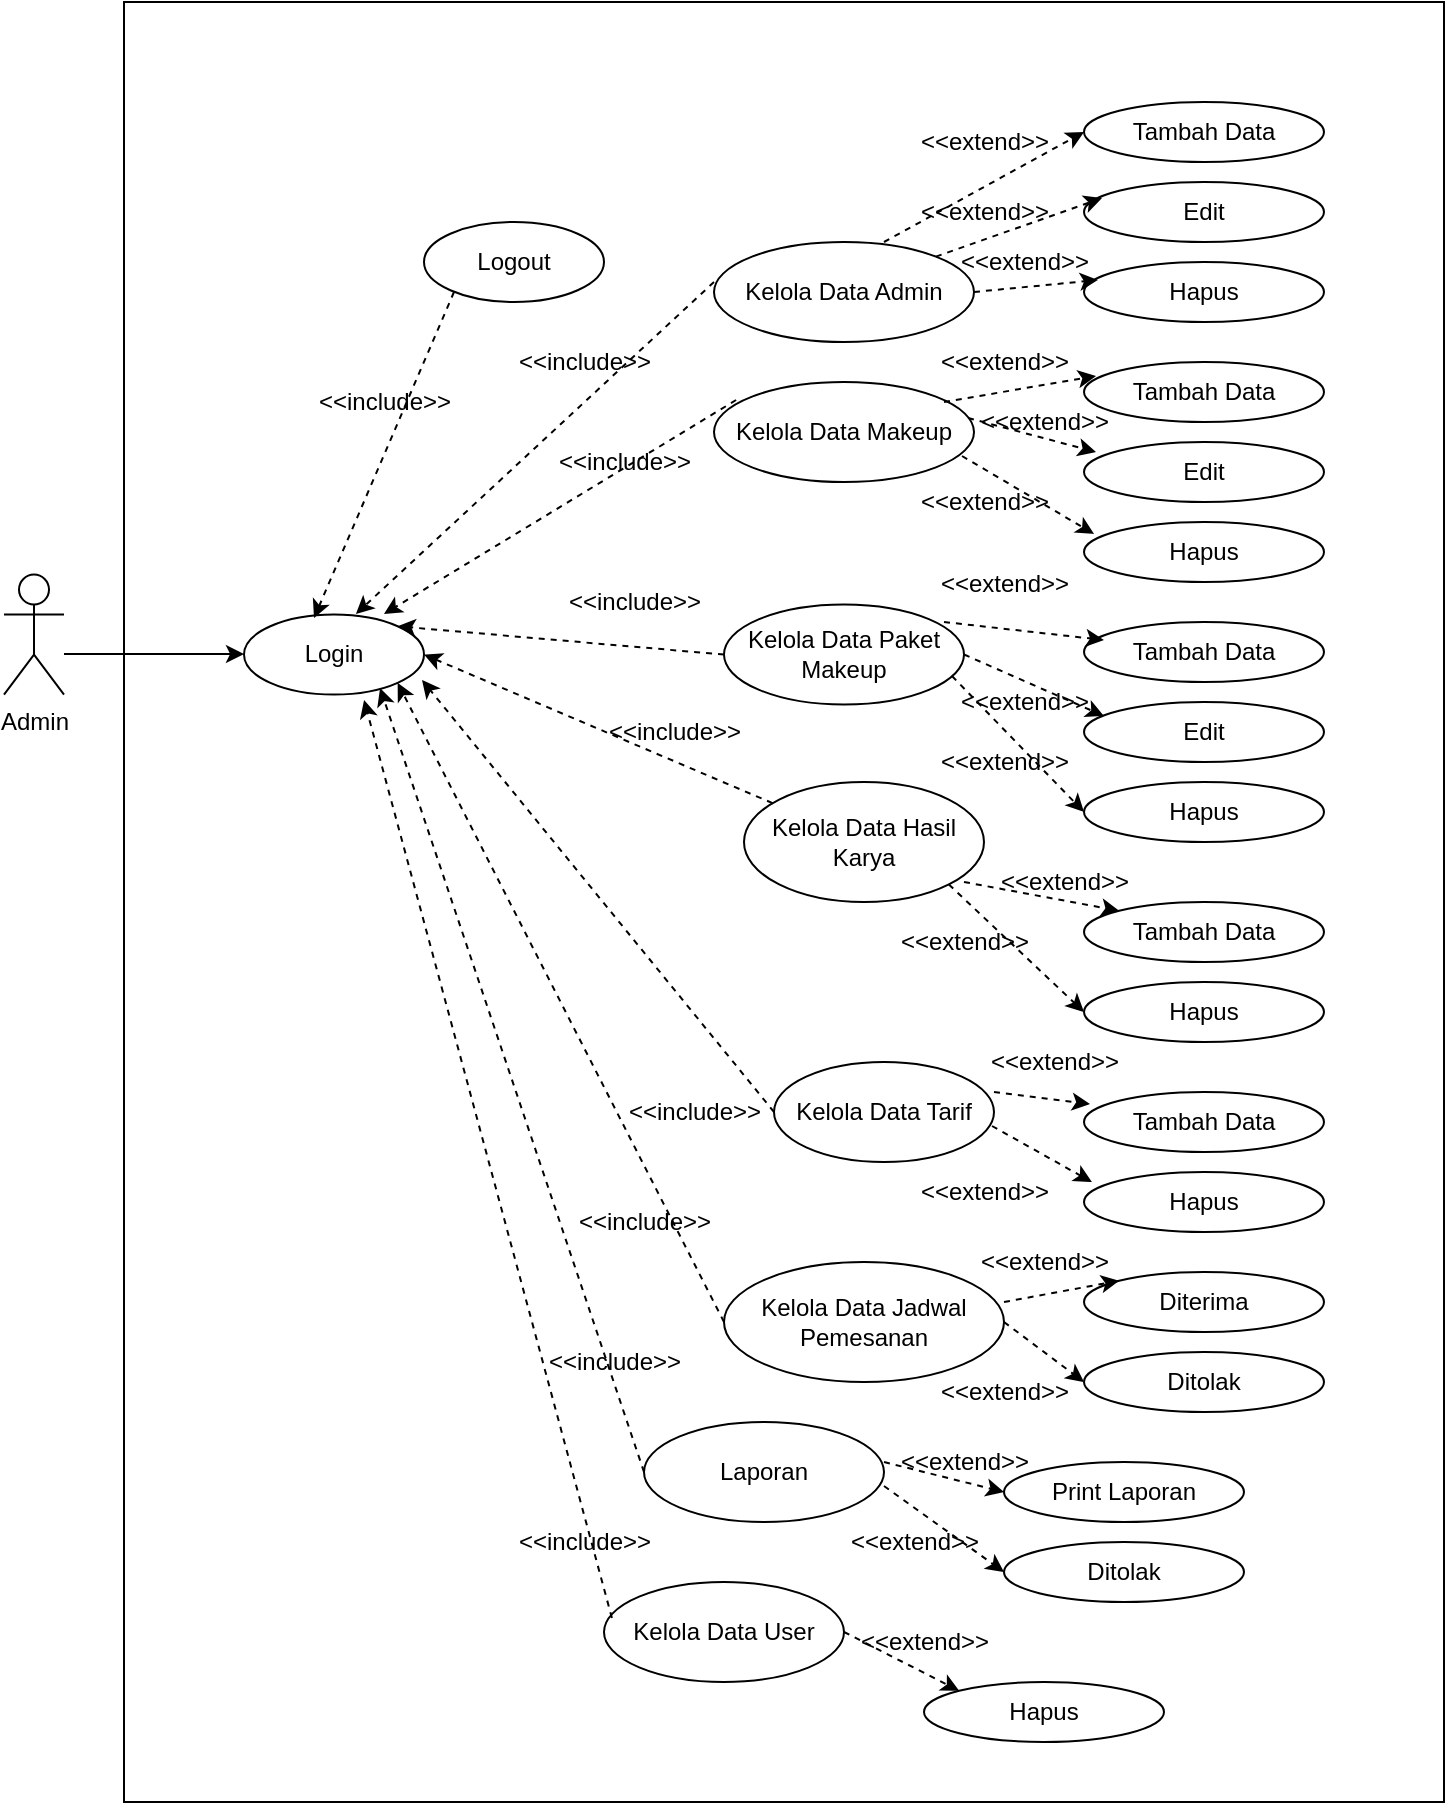<mxfile version="13.6.9" type="device"><diagram id="cGU91LU1s8spP6lkgh9S" name="Page-1"><mxGraphModel dx="1422" dy="830" grid="1" gridSize="10" guides="1" tooltips="1" connect="1" arrows="1" fold="1" page="1" pageScale="1" pageWidth="850" pageHeight="1100" math="0" shadow="0"><root><mxCell id="0"/><mxCell id="1" parent="0"/><mxCell id="BYwMyViFpyXRSg5EMiQi-115" value="" style="rounded=0;whiteSpace=wrap;html=1;" vertex="1" parent="1"><mxGeometry x="160" y="130" width="660" height="900" as="geometry"/></mxCell><mxCell id="E6RNn3lXeHkPGXCQUyDo-1" value="Admin" style="shape=umlActor;verticalLabelPosition=bottom;verticalAlign=top;html=1;outlineConnect=0;" parent="1" vertex="1"><mxGeometry x="100" y="416.27" width="30" height="60" as="geometry"/></mxCell><mxCell id="E6RNn3lXeHkPGXCQUyDo-2" value="Kelola Data Admin" style="ellipse;whiteSpace=wrap;html=1;" parent="1" vertex="1"><mxGeometry x="455" y="250.0" width="130" height="50" as="geometry"/></mxCell><mxCell id="E6RNn3lXeHkPGXCQUyDo-4" value="Kelola Data Makeup" style="ellipse;whiteSpace=wrap;html=1;" parent="1" vertex="1"><mxGeometry x="455" y="320" width="130" height="50" as="geometry"/></mxCell><mxCell id="E6RNn3lXeHkPGXCQUyDo-5" value="Kelola Data Paket Makeup" style="ellipse;whiteSpace=wrap;html=1;" parent="1" vertex="1"><mxGeometry x="460" y="431.27" width="120" height="50" as="geometry"/></mxCell><mxCell id="E6RNn3lXeHkPGXCQUyDo-6" value="Kelola Data Tarif" style="ellipse;whiteSpace=wrap;html=1;" parent="1" vertex="1"><mxGeometry x="485" y="660" width="110" height="50" as="geometry"/></mxCell><mxCell id="E6RNn3lXeHkPGXCQUyDo-7" value="Kelola Data Hasil Karya" style="ellipse;whiteSpace=wrap;html=1;" parent="1" vertex="1"><mxGeometry x="470" y="520" width="120" height="60" as="geometry"/></mxCell><mxCell id="E6RNn3lXeHkPGXCQUyDo-8" value="Kelola Data Jadwal Pemesanan" style="ellipse;whiteSpace=wrap;html=1;" parent="1" vertex="1"><mxGeometry x="460" y="760" width="140" height="60" as="geometry"/></mxCell><mxCell id="E6RNn3lXeHkPGXCQUyDo-9" value="Laporan" style="ellipse;whiteSpace=wrap;html=1;" parent="1" vertex="1"><mxGeometry x="420" y="840" width="120" height="50" as="geometry"/></mxCell><mxCell id="1jrKB5_HxbYdyUKGPWxr-1" value="Kelola Data User" style="ellipse;whiteSpace=wrap;html=1;" parent="1" vertex="1"><mxGeometry x="400" y="920" width="120" height="50" as="geometry"/></mxCell><mxCell id="BYwMyViFpyXRSg5EMiQi-32" value="Login" style="ellipse;whiteSpace=wrap;html=1;" vertex="1" parent="1"><mxGeometry x="220" y="436.27" width="90" height="40" as="geometry"/></mxCell><mxCell id="BYwMyViFpyXRSg5EMiQi-34" value="" style="endArrow=classic;html=1;" edge="1" parent="1"><mxGeometry width="50" height="50" relative="1" as="geometry"><mxPoint x="130" y="456" as="sourcePoint"/><mxPoint x="220" y="456" as="targetPoint"/></mxGeometry></mxCell><mxCell id="BYwMyViFpyXRSg5EMiQi-35" value="" style="endArrow=classic;html=1;entryX=0.622;entryY=-0.007;entryDx=0;entryDy=0;entryPerimeter=0;dashed=1;" edge="1" parent="1" target="BYwMyViFpyXRSg5EMiQi-32"><mxGeometry width="50" height="50" relative="1" as="geometry"><mxPoint x="455" y="270" as="sourcePoint"/><mxPoint x="505" y="220" as="targetPoint"/></mxGeometry></mxCell><mxCell id="BYwMyViFpyXRSg5EMiQi-36" value="" style="endArrow=classic;html=1;dashed=1;exitX=0.085;exitY=0.18;exitDx=0;exitDy=0;exitPerimeter=0;" edge="1" parent="1" source="E6RNn3lXeHkPGXCQUyDo-4"><mxGeometry width="50" height="50" relative="1" as="geometry"><mxPoint x="455" y="270" as="sourcePoint"/><mxPoint x="290" y="436" as="targetPoint"/></mxGeometry></mxCell><mxCell id="BYwMyViFpyXRSg5EMiQi-37" value="" style="endArrow=classic;html=1;dashed=1;exitX=0;exitY=0.5;exitDx=0;exitDy=0;entryX=1;entryY=0;entryDx=0;entryDy=0;" edge="1" parent="1" source="E6RNn3lXeHkPGXCQUyDo-5" target="BYwMyViFpyXRSg5EMiQi-32"><mxGeometry width="50" height="50" relative="1" as="geometry"><mxPoint x="466.05" y="329" as="sourcePoint"/><mxPoint x="290" y="436" as="targetPoint"/></mxGeometry></mxCell><mxCell id="BYwMyViFpyXRSg5EMiQi-39" value="" style="endArrow=classic;html=1;dashed=1;entryX=1;entryY=0.5;entryDx=0;entryDy=0;" edge="1" parent="1" source="E6RNn3lXeHkPGXCQUyDo-7" target="BYwMyViFpyXRSg5EMiQi-32"><mxGeometry width="50" height="50" relative="1" as="geometry"><mxPoint x="460" y="415" as="sourcePoint"/><mxPoint x="296.82" y="442.128" as="targetPoint"/></mxGeometry></mxCell><mxCell id="BYwMyViFpyXRSg5EMiQi-40" value="" style="endArrow=classic;html=1;dashed=1;exitX=0;exitY=0.5;exitDx=0;exitDy=0;" edge="1" parent="1" source="E6RNn3lXeHkPGXCQUyDo-6"><mxGeometry width="50" height="50" relative="1" as="geometry"><mxPoint x="463" y="560" as="sourcePoint"/><mxPoint x="309" y="469" as="targetPoint"/></mxGeometry></mxCell><mxCell id="BYwMyViFpyXRSg5EMiQi-41" value="" style="endArrow=classic;html=1;dashed=1;entryX=1;entryY=1;entryDx=0;entryDy=0;exitX=0;exitY=0.5;exitDx=0;exitDy=0;" edge="1" parent="1" source="E6RNn3lXeHkPGXCQUyDo-8" target="BYwMyViFpyXRSg5EMiQi-32"><mxGeometry width="50" height="50" relative="1" as="geometry"><mxPoint x="463" y="560" as="sourcePoint"/><mxPoint x="309.01" y="468.99" as="targetPoint"/></mxGeometry></mxCell><mxCell id="BYwMyViFpyXRSg5EMiQi-42" value="" style="endArrow=classic;html=1;dashed=1;entryX=0.756;entryY=0.918;entryDx=0;entryDy=0;exitX=0;exitY=0.5;exitDx=0;exitDy=0;entryPerimeter=0;" edge="1" parent="1" source="E6RNn3lXeHkPGXCQUyDo-9" target="BYwMyViFpyXRSg5EMiQi-32"><mxGeometry width="50" height="50" relative="1" as="geometry"><mxPoint x="450" y="640" as="sourcePoint"/><mxPoint x="296.82" y="470.412" as="targetPoint"/></mxGeometry></mxCell><mxCell id="BYwMyViFpyXRSg5EMiQi-43" value="" style="endArrow=classic;html=1;dashed=1;entryX=0.667;entryY=1.068;entryDx=0;entryDy=0;exitX=0.033;exitY=0.36;exitDx=0;exitDy=0;entryPerimeter=0;exitPerimeter=0;" edge="1" parent="1" source="1jrKB5_HxbYdyUKGPWxr-1" target="BYwMyViFpyXRSg5EMiQi-32"><mxGeometry width="50" height="50" relative="1" as="geometry"><mxPoint x="460" y="715" as="sourcePoint"/><mxPoint x="288.04" y="472.99" as="targetPoint"/></mxGeometry></mxCell><mxCell id="BYwMyViFpyXRSg5EMiQi-44" value="&amp;lt;&amp;lt;include&amp;gt;&amp;gt;" style="text;html=1;align=center;verticalAlign=middle;resizable=0;points=[];autosize=1;" vertex="1" parent="1"><mxGeometry x="350" y="300" width="80" height="20" as="geometry"/></mxCell><mxCell id="BYwMyViFpyXRSg5EMiQi-45" value="&amp;lt;&amp;lt;include&amp;gt;&amp;gt;" style="text;html=1;align=center;verticalAlign=middle;resizable=0;points=[];autosize=1;" vertex="1" parent="1"><mxGeometry x="375" y="420" width="80" height="20" as="geometry"/></mxCell><mxCell id="BYwMyViFpyXRSg5EMiQi-47" value="&amp;lt;&amp;lt;include&amp;gt;&amp;gt;" style="text;html=1;align=center;verticalAlign=middle;resizable=0;points=[];autosize=1;" vertex="1" parent="1"><mxGeometry x="395" y="485" width="80" height="20" as="geometry"/></mxCell><mxCell id="BYwMyViFpyXRSg5EMiQi-48" value="&amp;lt;&amp;lt;include&amp;gt;&amp;gt;" style="text;html=1;align=center;verticalAlign=middle;resizable=0;points=[];autosize=1;" vertex="1" parent="1"><mxGeometry x="405" y="675" width="80" height="20" as="geometry"/></mxCell><mxCell id="BYwMyViFpyXRSg5EMiQi-49" value="&amp;lt;&amp;lt;include&amp;gt;&amp;gt;" style="text;html=1;align=center;verticalAlign=middle;resizable=0;points=[];autosize=1;" vertex="1" parent="1"><mxGeometry x="380" y="730" width="80" height="20" as="geometry"/></mxCell><mxCell id="BYwMyViFpyXRSg5EMiQi-50" value="&amp;lt;&amp;lt;include&amp;gt;&amp;gt;" style="text;html=1;align=center;verticalAlign=middle;resizable=0;points=[];autosize=1;" vertex="1" parent="1"><mxGeometry x="365" y="800" width="80" height="20" as="geometry"/></mxCell><mxCell id="BYwMyViFpyXRSg5EMiQi-51" value="&amp;lt;&amp;lt;include&amp;gt;&amp;gt;" style="text;html=1;align=center;verticalAlign=middle;resizable=0;points=[];autosize=1;" vertex="1" parent="1"><mxGeometry x="370" y="350" width="80" height="20" as="geometry"/></mxCell><mxCell id="BYwMyViFpyXRSg5EMiQi-54" value="&amp;lt;&amp;lt;include&amp;gt;&amp;gt;" style="text;html=1;align=center;verticalAlign=middle;resizable=0;points=[];autosize=1;" vertex="1" parent="1"><mxGeometry x="350" y="890" width="80" height="20" as="geometry"/></mxCell><mxCell id="BYwMyViFpyXRSg5EMiQi-55" value="Tambah Data" style="ellipse;whiteSpace=wrap;html=1;" vertex="1" parent="1"><mxGeometry x="640" y="180" width="120" height="30" as="geometry"/></mxCell><mxCell id="BYwMyViFpyXRSg5EMiQi-56" value="Edit" style="ellipse;whiteSpace=wrap;html=1;" vertex="1" parent="1"><mxGeometry x="640" y="220" width="120" height="30" as="geometry"/></mxCell><mxCell id="BYwMyViFpyXRSg5EMiQi-57" value="Hapus" style="ellipse;whiteSpace=wrap;html=1;" vertex="1" parent="1"><mxGeometry x="640" y="260" width="120" height="30" as="geometry"/></mxCell><mxCell id="BYwMyViFpyXRSg5EMiQi-58" value="" style="endArrow=classic;html=1;dashed=1;entryX=0;entryY=0.5;entryDx=0;entryDy=0;" edge="1" parent="1" target="BYwMyViFpyXRSg5EMiQi-55"><mxGeometry width="50" height="50" relative="1" as="geometry"><mxPoint x="540" y="250" as="sourcePoint"/><mxPoint x="590" y="200" as="targetPoint"/></mxGeometry></mxCell><mxCell id="BYwMyViFpyXRSg5EMiQi-59" value="" style="endArrow=classic;html=1;dashed=1;entryX=0.075;entryY=0.267;entryDx=0;entryDy=0;entryPerimeter=0;exitX=1;exitY=0;exitDx=0;exitDy=0;" edge="1" parent="1" source="E6RNn3lXeHkPGXCQUyDo-2" target="BYwMyViFpyXRSg5EMiQi-56"><mxGeometry width="50" height="50" relative="1" as="geometry"><mxPoint x="540" y="250" as="sourcePoint"/><mxPoint x="600" y="205" as="targetPoint"/></mxGeometry></mxCell><mxCell id="BYwMyViFpyXRSg5EMiQi-60" value="" style="endArrow=classic;html=1;dashed=1;entryX=0.058;entryY=0.3;entryDx=0;entryDy=0;entryPerimeter=0;exitX=1;exitY=0.5;exitDx=0;exitDy=0;" edge="1" parent="1" source="E6RNn3lXeHkPGXCQUyDo-2" target="BYwMyViFpyXRSg5EMiQi-57"><mxGeometry width="50" height="50" relative="1" as="geometry"><mxPoint x="565.962" y="257.322" as="sourcePoint"/><mxPoint x="609" y="238.01" as="targetPoint"/></mxGeometry></mxCell><mxCell id="BYwMyViFpyXRSg5EMiQi-61" value="&amp;lt;&amp;lt;extend&amp;gt;&amp;gt;" style="text;html=1;align=center;verticalAlign=middle;resizable=0;points=[];autosize=1;" vertex="1" parent="1"><mxGeometry x="550" y="190" width="80" height="20" as="geometry"/></mxCell><mxCell id="BYwMyViFpyXRSg5EMiQi-62" value="&amp;lt;&amp;lt;extend&amp;gt;&amp;gt;" style="text;html=1;align=center;verticalAlign=middle;resizable=0;points=[];autosize=1;" vertex="1" parent="1"><mxGeometry x="550" y="225" width="80" height="20" as="geometry"/></mxCell><mxCell id="BYwMyViFpyXRSg5EMiQi-63" value="&amp;lt;&amp;lt;extend&amp;gt;&amp;gt;" style="text;html=1;align=center;verticalAlign=middle;resizable=0;points=[];autosize=1;" vertex="1" parent="1"><mxGeometry x="570" y="250" width="80" height="20" as="geometry"/></mxCell><mxCell id="BYwMyViFpyXRSg5EMiQi-64" value="Tambah Data" style="ellipse;whiteSpace=wrap;html=1;" vertex="1" parent="1"><mxGeometry x="640" y="310" width="120" height="30" as="geometry"/></mxCell><mxCell id="BYwMyViFpyXRSg5EMiQi-65" value="Edit" style="ellipse;whiteSpace=wrap;html=1;" vertex="1" parent="1"><mxGeometry x="640" y="350" width="120" height="30" as="geometry"/></mxCell><mxCell id="BYwMyViFpyXRSg5EMiQi-66" value="Hapus" style="ellipse;whiteSpace=wrap;html=1;" vertex="1" parent="1"><mxGeometry x="640" y="390" width="120" height="30" as="geometry"/></mxCell><mxCell id="BYwMyViFpyXRSg5EMiQi-67" value="" style="endArrow=classic;html=1;dashed=1;entryX=0.05;entryY=0.233;entryDx=0;entryDy=0;entryPerimeter=0;" edge="1" parent="1" target="BYwMyViFpyXRSg5EMiQi-64"><mxGeometry width="50" height="50" relative="1" as="geometry"><mxPoint x="570" y="330" as="sourcePoint"/><mxPoint x="620" y="280" as="targetPoint"/></mxGeometry></mxCell><mxCell id="BYwMyViFpyXRSg5EMiQi-68" value="" style="endArrow=classic;html=1;dashed=1;entryX=0.05;entryY=0.167;entryDx=0;entryDy=0;entryPerimeter=0;exitX=0.977;exitY=0.36;exitDx=0;exitDy=0;exitPerimeter=0;" edge="1" parent="1" source="E6RNn3lXeHkPGXCQUyDo-4" target="BYwMyViFpyXRSg5EMiQi-65"><mxGeometry width="50" height="50" relative="1" as="geometry"><mxPoint x="570" y="330" as="sourcePoint"/><mxPoint x="646" y="316.99" as="targetPoint"/></mxGeometry></mxCell><mxCell id="BYwMyViFpyXRSg5EMiQi-69" value="" style="endArrow=classic;html=1;dashed=1;entryX=0.042;entryY=0.2;entryDx=0;entryDy=0;entryPerimeter=0;exitX=0.954;exitY=0.74;exitDx=0;exitDy=0;exitPerimeter=0;" edge="1" parent="1" source="E6RNn3lXeHkPGXCQUyDo-4" target="BYwMyViFpyXRSg5EMiQi-66"><mxGeometry width="50" height="50" relative="1" as="geometry"><mxPoint x="585" y="357" as="sourcePoint"/><mxPoint x="646" y="355.01" as="targetPoint"/></mxGeometry></mxCell><mxCell id="BYwMyViFpyXRSg5EMiQi-70" value="Tambah Data" style="ellipse;whiteSpace=wrap;html=1;" vertex="1" parent="1"><mxGeometry x="640" y="440" width="120" height="30" as="geometry"/></mxCell><mxCell id="BYwMyViFpyXRSg5EMiQi-71" value="Edit" style="ellipse;whiteSpace=wrap;html=1;" vertex="1" parent="1"><mxGeometry x="640" y="480" width="120" height="30" as="geometry"/></mxCell><mxCell id="BYwMyViFpyXRSg5EMiQi-72" value="Hapus" style="ellipse;whiteSpace=wrap;html=1;" vertex="1" parent="1"><mxGeometry x="640" y="520" width="120" height="30" as="geometry"/></mxCell><mxCell id="BYwMyViFpyXRSg5EMiQi-73" value="" style="endArrow=classic;html=1;dashed=1;entryX=0.083;entryY=0.3;entryDx=0;entryDy=0;entryPerimeter=0;" edge="1" parent="1" target="BYwMyViFpyXRSg5EMiQi-70"><mxGeometry width="50" height="50" relative="1" as="geometry"><mxPoint x="570" y="440" as="sourcePoint"/><mxPoint x="620" y="390" as="targetPoint"/></mxGeometry></mxCell><mxCell id="BYwMyViFpyXRSg5EMiQi-74" value="" style="endArrow=classic;html=1;dashed=1;entryX=0.083;entryY=0.233;entryDx=0;entryDy=0;entryPerimeter=0;exitX=1;exitY=0.5;exitDx=0;exitDy=0;" edge="1" parent="1" source="E6RNn3lXeHkPGXCQUyDo-5" target="BYwMyViFpyXRSg5EMiQi-71"><mxGeometry width="50" height="50" relative="1" as="geometry"><mxPoint x="570" y="440" as="sourcePoint"/><mxPoint x="649.96" y="449" as="targetPoint"/></mxGeometry></mxCell><mxCell id="BYwMyViFpyXRSg5EMiQi-75" value="" style="endArrow=classic;html=1;dashed=1;entryX=0;entryY=0.5;entryDx=0;entryDy=0;exitX=0.95;exitY=0.715;exitDx=0;exitDy=0;exitPerimeter=0;" edge="1" parent="1" source="E6RNn3lXeHkPGXCQUyDo-5" target="BYwMyViFpyXRSg5EMiQi-72"><mxGeometry width="50" height="50" relative="1" as="geometry"><mxPoint x="580" y="456.27" as="sourcePoint"/><mxPoint x="649.96" y="486.99" as="targetPoint"/></mxGeometry></mxCell><mxCell id="BYwMyViFpyXRSg5EMiQi-77" value="Tambah Data" style="ellipse;whiteSpace=wrap;html=1;" vertex="1" parent="1"><mxGeometry x="640" y="580" width="120" height="30" as="geometry"/></mxCell><mxCell id="BYwMyViFpyXRSg5EMiQi-78" value="Hapus" style="ellipse;whiteSpace=wrap;html=1;" vertex="1" parent="1"><mxGeometry x="640" y="620" width="120" height="30" as="geometry"/></mxCell><mxCell id="BYwMyViFpyXRSg5EMiQi-79" value="" style="endArrow=classic;html=1;dashed=1;entryX=0;entryY=0;entryDx=0;entryDy=0;" edge="1" parent="1" target="BYwMyViFpyXRSg5EMiQi-77"><mxGeometry width="50" height="50" relative="1" as="geometry"><mxPoint x="580" y="570" as="sourcePoint"/><mxPoint x="630" y="520" as="targetPoint"/></mxGeometry></mxCell><mxCell id="BYwMyViFpyXRSg5EMiQi-80" value="" style="endArrow=classic;html=1;dashed=1;entryX=0;entryY=0.5;entryDx=0;entryDy=0;exitX=1;exitY=1;exitDx=0;exitDy=0;" edge="1" parent="1" source="E6RNn3lXeHkPGXCQUyDo-7" target="BYwMyViFpyXRSg5EMiQi-78"><mxGeometry width="50" height="50" relative="1" as="geometry"><mxPoint x="580" y="570" as="sourcePoint"/><mxPoint x="657.574" y="584.393" as="targetPoint"/></mxGeometry></mxCell><mxCell id="BYwMyViFpyXRSg5EMiQi-82" value="Tambah Data" style="ellipse;whiteSpace=wrap;html=1;" vertex="1" parent="1"><mxGeometry x="640" y="675" width="120" height="30" as="geometry"/></mxCell><mxCell id="BYwMyViFpyXRSg5EMiQi-83" value="Hapus" style="ellipse;whiteSpace=wrap;html=1;" vertex="1" parent="1"><mxGeometry x="640" y="715" width="120" height="30" as="geometry"/></mxCell><mxCell id="BYwMyViFpyXRSg5EMiQi-84" value="" style="endArrow=classic;html=1;dashed=1;entryX=0.025;entryY=0.2;entryDx=0;entryDy=0;entryPerimeter=0;" edge="1" parent="1" target="BYwMyViFpyXRSg5EMiQi-82"><mxGeometry width="50" height="50" relative="1" as="geometry"><mxPoint x="595" y="675" as="sourcePoint"/><mxPoint x="645" y="625" as="targetPoint"/></mxGeometry></mxCell><mxCell id="BYwMyViFpyXRSg5EMiQi-85" value="" style="endArrow=classic;html=1;dashed=1;entryX=0.033;entryY=0.167;entryDx=0;entryDy=0;entryPerimeter=0;exitX=0.991;exitY=0.64;exitDx=0;exitDy=0;exitPerimeter=0;" edge="1" parent="1" source="E6RNn3lXeHkPGXCQUyDo-6" target="BYwMyViFpyXRSg5EMiQi-83"><mxGeometry width="50" height="50" relative="1" as="geometry"><mxPoint x="595" y="675" as="sourcePoint"/><mxPoint x="643" y="681" as="targetPoint"/></mxGeometry></mxCell><mxCell id="BYwMyViFpyXRSg5EMiQi-86" value="Diterima" style="ellipse;whiteSpace=wrap;html=1;" vertex="1" parent="1"><mxGeometry x="640" y="765" width="120" height="30" as="geometry"/></mxCell><mxCell id="BYwMyViFpyXRSg5EMiQi-87" value="Ditolak" style="ellipse;whiteSpace=wrap;html=1;" vertex="1" parent="1"><mxGeometry x="640" y="805" width="120" height="30" as="geometry"/></mxCell><mxCell id="BYwMyViFpyXRSg5EMiQi-88" value="" style="endArrow=classic;html=1;dashed=1;entryX=0;entryY=0;entryDx=0;entryDy=0;" edge="1" parent="1" target="BYwMyViFpyXRSg5EMiQi-86"><mxGeometry width="50" height="50" relative="1" as="geometry"><mxPoint x="600" y="780" as="sourcePoint"/><mxPoint x="650" y="730" as="targetPoint"/></mxGeometry></mxCell><mxCell id="BYwMyViFpyXRSg5EMiQi-89" value="" style="endArrow=classic;html=1;dashed=1;entryX=0;entryY=0.5;entryDx=0;entryDy=0;exitX=1;exitY=0.5;exitDx=0;exitDy=0;" edge="1" parent="1" source="E6RNn3lXeHkPGXCQUyDo-8" target="BYwMyViFpyXRSg5EMiQi-87"><mxGeometry width="50" height="50" relative="1" as="geometry"><mxPoint x="600" y="780" as="sourcePoint"/><mxPoint x="657.574" y="769.393" as="targetPoint"/></mxGeometry></mxCell><mxCell id="BYwMyViFpyXRSg5EMiQi-90" value="Print Laporan" style="ellipse;whiteSpace=wrap;html=1;" vertex="1" parent="1"><mxGeometry x="600" y="860" width="120" height="30" as="geometry"/></mxCell><mxCell id="BYwMyViFpyXRSg5EMiQi-91" value="" style="endArrow=classic;html=1;dashed=1;entryX=0;entryY=0.5;entryDx=0;entryDy=0;" edge="1" parent="1" target="BYwMyViFpyXRSg5EMiQi-90"><mxGeometry width="50" height="50" relative="1" as="geometry"><mxPoint x="540" y="860" as="sourcePoint"/><mxPoint x="590" y="810" as="targetPoint"/></mxGeometry></mxCell><mxCell id="BYwMyViFpyXRSg5EMiQi-92" value="Ditolak" style="ellipse;whiteSpace=wrap;html=1;" vertex="1" parent="1"><mxGeometry x="600" y="900" width="120" height="30" as="geometry"/></mxCell><mxCell id="BYwMyViFpyXRSg5EMiQi-93" value="" style="endArrow=classic;html=1;dashed=1;entryX=0;entryY=0.5;entryDx=0;entryDy=0;exitX=1;exitY=0.64;exitDx=0;exitDy=0;exitPerimeter=0;" edge="1" parent="1" source="E6RNn3lXeHkPGXCQUyDo-9" target="BYwMyViFpyXRSg5EMiQi-92"><mxGeometry width="50" height="50" relative="1" as="geometry"><mxPoint x="540" y="860" as="sourcePoint"/><mxPoint x="600" y="875" as="targetPoint"/></mxGeometry></mxCell><mxCell id="BYwMyViFpyXRSg5EMiQi-95" value="Hapus" style="ellipse;whiteSpace=wrap;html=1;" vertex="1" parent="1"><mxGeometry x="560" y="970" width="120" height="30" as="geometry"/></mxCell><mxCell id="BYwMyViFpyXRSg5EMiQi-96" value="" style="endArrow=classic;html=1;dashed=1;entryX=0;entryY=0;entryDx=0;entryDy=0;exitX=1;exitY=0.5;exitDx=0;exitDy=0;" edge="1" parent="1" source="1jrKB5_HxbYdyUKGPWxr-1" target="BYwMyViFpyXRSg5EMiQi-95"><mxGeometry width="50" height="50" relative="1" as="geometry"><mxPoint x="540" y="872" as="sourcePoint"/><mxPoint x="600" y="915" as="targetPoint"/></mxGeometry></mxCell><mxCell id="BYwMyViFpyXRSg5EMiQi-97" value="&amp;lt;&amp;lt;extend&amp;gt;&amp;gt;" style="text;html=1;align=center;verticalAlign=middle;resizable=0;points=[];autosize=1;" vertex="1" parent="1"><mxGeometry x="560" y="300" width="80" height="20" as="geometry"/></mxCell><mxCell id="BYwMyViFpyXRSg5EMiQi-98" value="&amp;lt;&amp;lt;extend&amp;gt;&amp;gt;" style="text;html=1;align=center;verticalAlign=middle;resizable=0;points=[];autosize=1;" vertex="1" parent="1"><mxGeometry x="580" y="330" width="80" height="20" as="geometry"/></mxCell><mxCell id="BYwMyViFpyXRSg5EMiQi-99" value="&amp;lt;&amp;lt;extend&amp;gt;&amp;gt;" style="text;html=1;align=center;verticalAlign=middle;resizable=0;points=[];autosize=1;" vertex="1" parent="1"><mxGeometry x="550" y="370" width="80" height="20" as="geometry"/></mxCell><mxCell id="BYwMyViFpyXRSg5EMiQi-100" value="&amp;lt;&amp;lt;extend&amp;gt;&amp;gt;" style="text;html=1;align=center;verticalAlign=middle;resizable=0;points=[];autosize=1;" vertex="1" parent="1"><mxGeometry x="560" y="411.27" width="80" height="20" as="geometry"/></mxCell><mxCell id="BYwMyViFpyXRSg5EMiQi-101" value="&amp;lt;&amp;lt;extend&amp;gt;&amp;gt;" style="text;html=1;align=center;verticalAlign=middle;resizable=0;points=[];autosize=1;" vertex="1" parent="1"><mxGeometry x="570" y="470" width="80" height="20" as="geometry"/></mxCell><mxCell id="BYwMyViFpyXRSg5EMiQi-102" value="&amp;lt;&amp;lt;extend&amp;gt;&amp;gt;" style="text;html=1;align=center;verticalAlign=middle;resizable=0;points=[];autosize=1;" vertex="1" parent="1"><mxGeometry x="560" y="500" width="80" height="20" as="geometry"/></mxCell><mxCell id="BYwMyViFpyXRSg5EMiQi-103" value="&amp;lt;&amp;lt;extend&amp;gt;&amp;gt;" style="text;html=1;align=center;verticalAlign=middle;resizable=0;points=[];autosize=1;" vertex="1" parent="1"><mxGeometry x="590" y="560" width="80" height="20" as="geometry"/></mxCell><mxCell id="BYwMyViFpyXRSg5EMiQi-104" value="&amp;lt;&amp;lt;extend&amp;gt;&amp;gt;" style="text;html=1;align=center;verticalAlign=middle;resizable=0;points=[];autosize=1;" vertex="1" parent="1"><mxGeometry x="540" y="590" width="80" height="20" as="geometry"/></mxCell><mxCell id="BYwMyViFpyXRSg5EMiQi-105" value="&amp;lt;&amp;lt;extend&amp;gt;&amp;gt;" style="text;html=1;align=center;verticalAlign=middle;resizable=0;points=[];autosize=1;" vertex="1" parent="1"><mxGeometry x="585" y="650" width="80" height="20" as="geometry"/></mxCell><mxCell id="BYwMyViFpyXRSg5EMiQi-106" value="&amp;lt;&amp;lt;extend&amp;gt;&amp;gt;" style="text;html=1;align=center;verticalAlign=middle;resizable=0;points=[];autosize=1;" vertex="1" parent="1"><mxGeometry x="550" y="715" width="80" height="20" as="geometry"/></mxCell><mxCell id="BYwMyViFpyXRSg5EMiQi-107" value="&amp;lt;&amp;lt;extend&amp;gt;&amp;gt;" style="text;html=1;align=center;verticalAlign=middle;resizable=0;points=[];autosize=1;" vertex="1" parent="1"><mxGeometry x="580" y="750" width="80" height="20" as="geometry"/></mxCell><mxCell id="BYwMyViFpyXRSg5EMiQi-108" value="&amp;lt;&amp;lt;extend&amp;gt;&amp;gt;" style="text;html=1;align=center;verticalAlign=middle;resizable=0;points=[];autosize=1;" vertex="1" parent="1"><mxGeometry x="560" y="815" width="80" height="20" as="geometry"/></mxCell><mxCell id="BYwMyViFpyXRSg5EMiQi-109" value="&amp;lt;&amp;lt;extend&amp;gt;&amp;gt;" style="text;html=1;align=center;verticalAlign=middle;resizable=0;points=[];autosize=1;" vertex="1" parent="1"><mxGeometry x="540" y="850" width="80" height="20" as="geometry"/></mxCell><mxCell id="BYwMyViFpyXRSg5EMiQi-110" value="&amp;lt;&amp;lt;extend&amp;gt;&amp;gt;" style="text;html=1;align=center;verticalAlign=middle;resizable=0;points=[];autosize=1;" vertex="1" parent="1"><mxGeometry x="515" y="890" width="80" height="20" as="geometry"/></mxCell><mxCell id="BYwMyViFpyXRSg5EMiQi-111" value="&amp;lt;&amp;lt;extend&amp;gt;&amp;gt;" style="text;html=1;align=center;verticalAlign=middle;resizable=0;points=[];autosize=1;" vertex="1" parent="1"><mxGeometry x="520" y="940" width="80" height="20" as="geometry"/></mxCell><mxCell id="BYwMyViFpyXRSg5EMiQi-112" value="Logout" style="ellipse;whiteSpace=wrap;html=1;" vertex="1" parent="1"><mxGeometry x="310" y="240" width="90" height="40" as="geometry"/></mxCell><mxCell id="BYwMyViFpyXRSg5EMiQi-113" value="" style="endArrow=classic;html=1;dashed=1;entryX=0.389;entryY=0.043;entryDx=0;entryDy=0;entryPerimeter=0;" edge="1" parent="1" target="BYwMyViFpyXRSg5EMiQi-32"><mxGeometry width="50" height="50" relative="1" as="geometry"><mxPoint x="325" y="275" as="sourcePoint"/><mxPoint x="375" y="225" as="targetPoint"/></mxGeometry></mxCell><mxCell id="BYwMyViFpyXRSg5EMiQi-114" value="&amp;lt;&amp;lt;include&amp;gt;&amp;gt;" style="text;html=1;align=center;verticalAlign=middle;resizable=0;points=[];autosize=1;" vertex="1" parent="1"><mxGeometry x="250" y="320" width="80" height="20" as="geometry"/></mxCell></root></mxGraphModel></diagram></mxfile>
